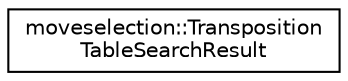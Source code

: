 digraph "Graphical Class Hierarchy"
{
 // LATEX_PDF_SIZE
  edge [fontname="Helvetica",fontsize="10",labelfontname="Helvetica",labelfontsize="10"];
  node [fontname="Helvetica",fontsize="10",shape=record];
  rankdir="LR";
  Node0 [label="moveselection::Transposition\lTableSearchResult",height=0.2,width=0.4,color="black", fillcolor="white", style="filled",URL="$structmoveselection_1_1TranspositionTableSearchResult.html",tooltip="Container for storing a moveselection::TranspositionTableEntry retrieved by a call to boardstate::Sin..."];
}
